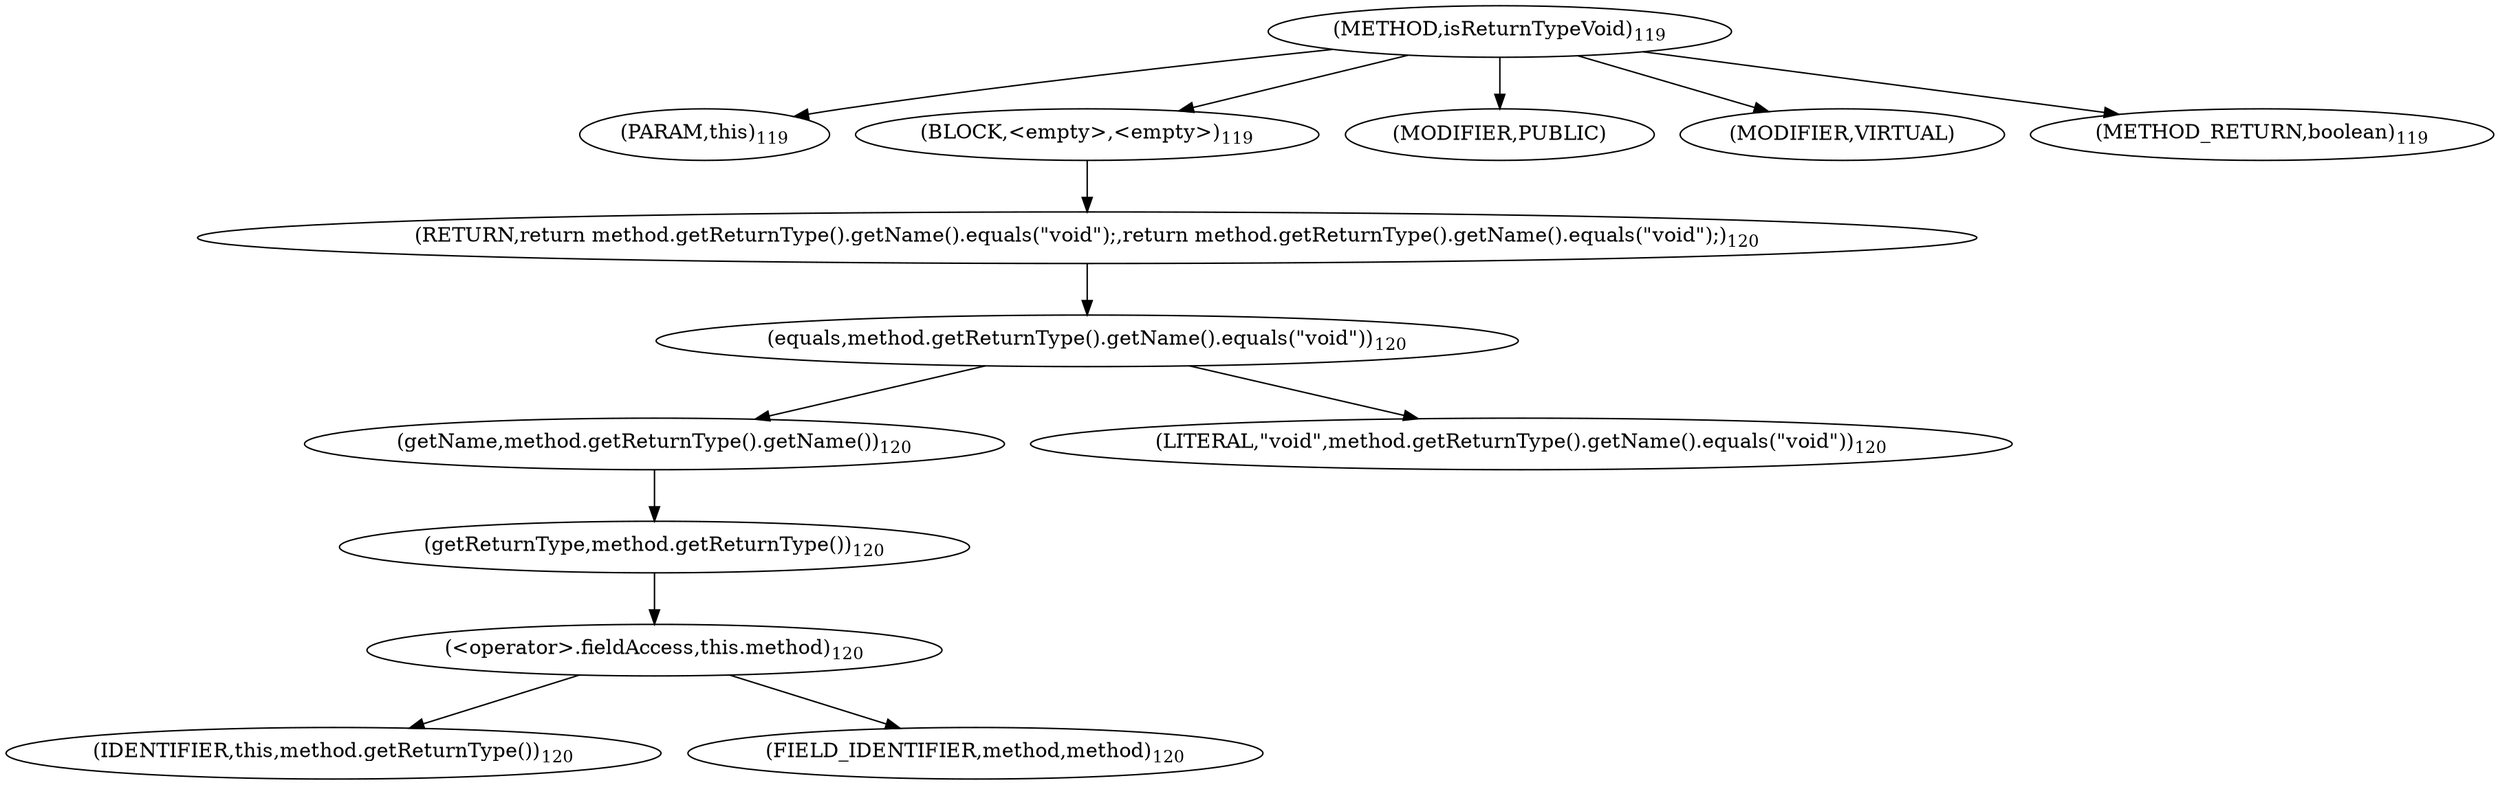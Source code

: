 digraph "isReturnTypeVoid" {  
"230" [label = <(METHOD,isReturnTypeVoid)<SUB>119</SUB>> ]
"231" [label = <(PARAM,this)<SUB>119</SUB>> ]
"232" [label = <(BLOCK,&lt;empty&gt;,&lt;empty&gt;)<SUB>119</SUB>> ]
"233" [label = <(RETURN,return method.getReturnType().getName().equals(&quot;void&quot;);,return method.getReturnType().getName().equals(&quot;void&quot;);)<SUB>120</SUB>> ]
"234" [label = <(equals,method.getReturnType().getName().equals(&quot;void&quot;))<SUB>120</SUB>> ]
"235" [label = <(getName,method.getReturnType().getName())<SUB>120</SUB>> ]
"236" [label = <(getReturnType,method.getReturnType())<SUB>120</SUB>> ]
"237" [label = <(&lt;operator&gt;.fieldAccess,this.method)<SUB>120</SUB>> ]
"238" [label = <(IDENTIFIER,this,method.getReturnType())<SUB>120</SUB>> ]
"239" [label = <(FIELD_IDENTIFIER,method,method)<SUB>120</SUB>> ]
"240" [label = <(LITERAL,&quot;void&quot;,method.getReturnType().getName().equals(&quot;void&quot;))<SUB>120</SUB>> ]
"241" [label = <(MODIFIER,PUBLIC)> ]
"242" [label = <(MODIFIER,VIRTUAL)> ]
"243" [label = <(METHOD_RETURN,boolean)<SUB>119</SUB>> ]
  "230" -> "231" 
  "230" -> "232" 
  "230" -> "241" 
  "230" -> "242" 
  "230" -> "243" 
  "232" -> "233" 
  "233" -> "234" 
  "234" -> "235" 
  "234" -> "240" 
  "235" -> "236" 
  "236" -> "237" 
  "237" -> "238" 
  "237" -> "239" 
}
